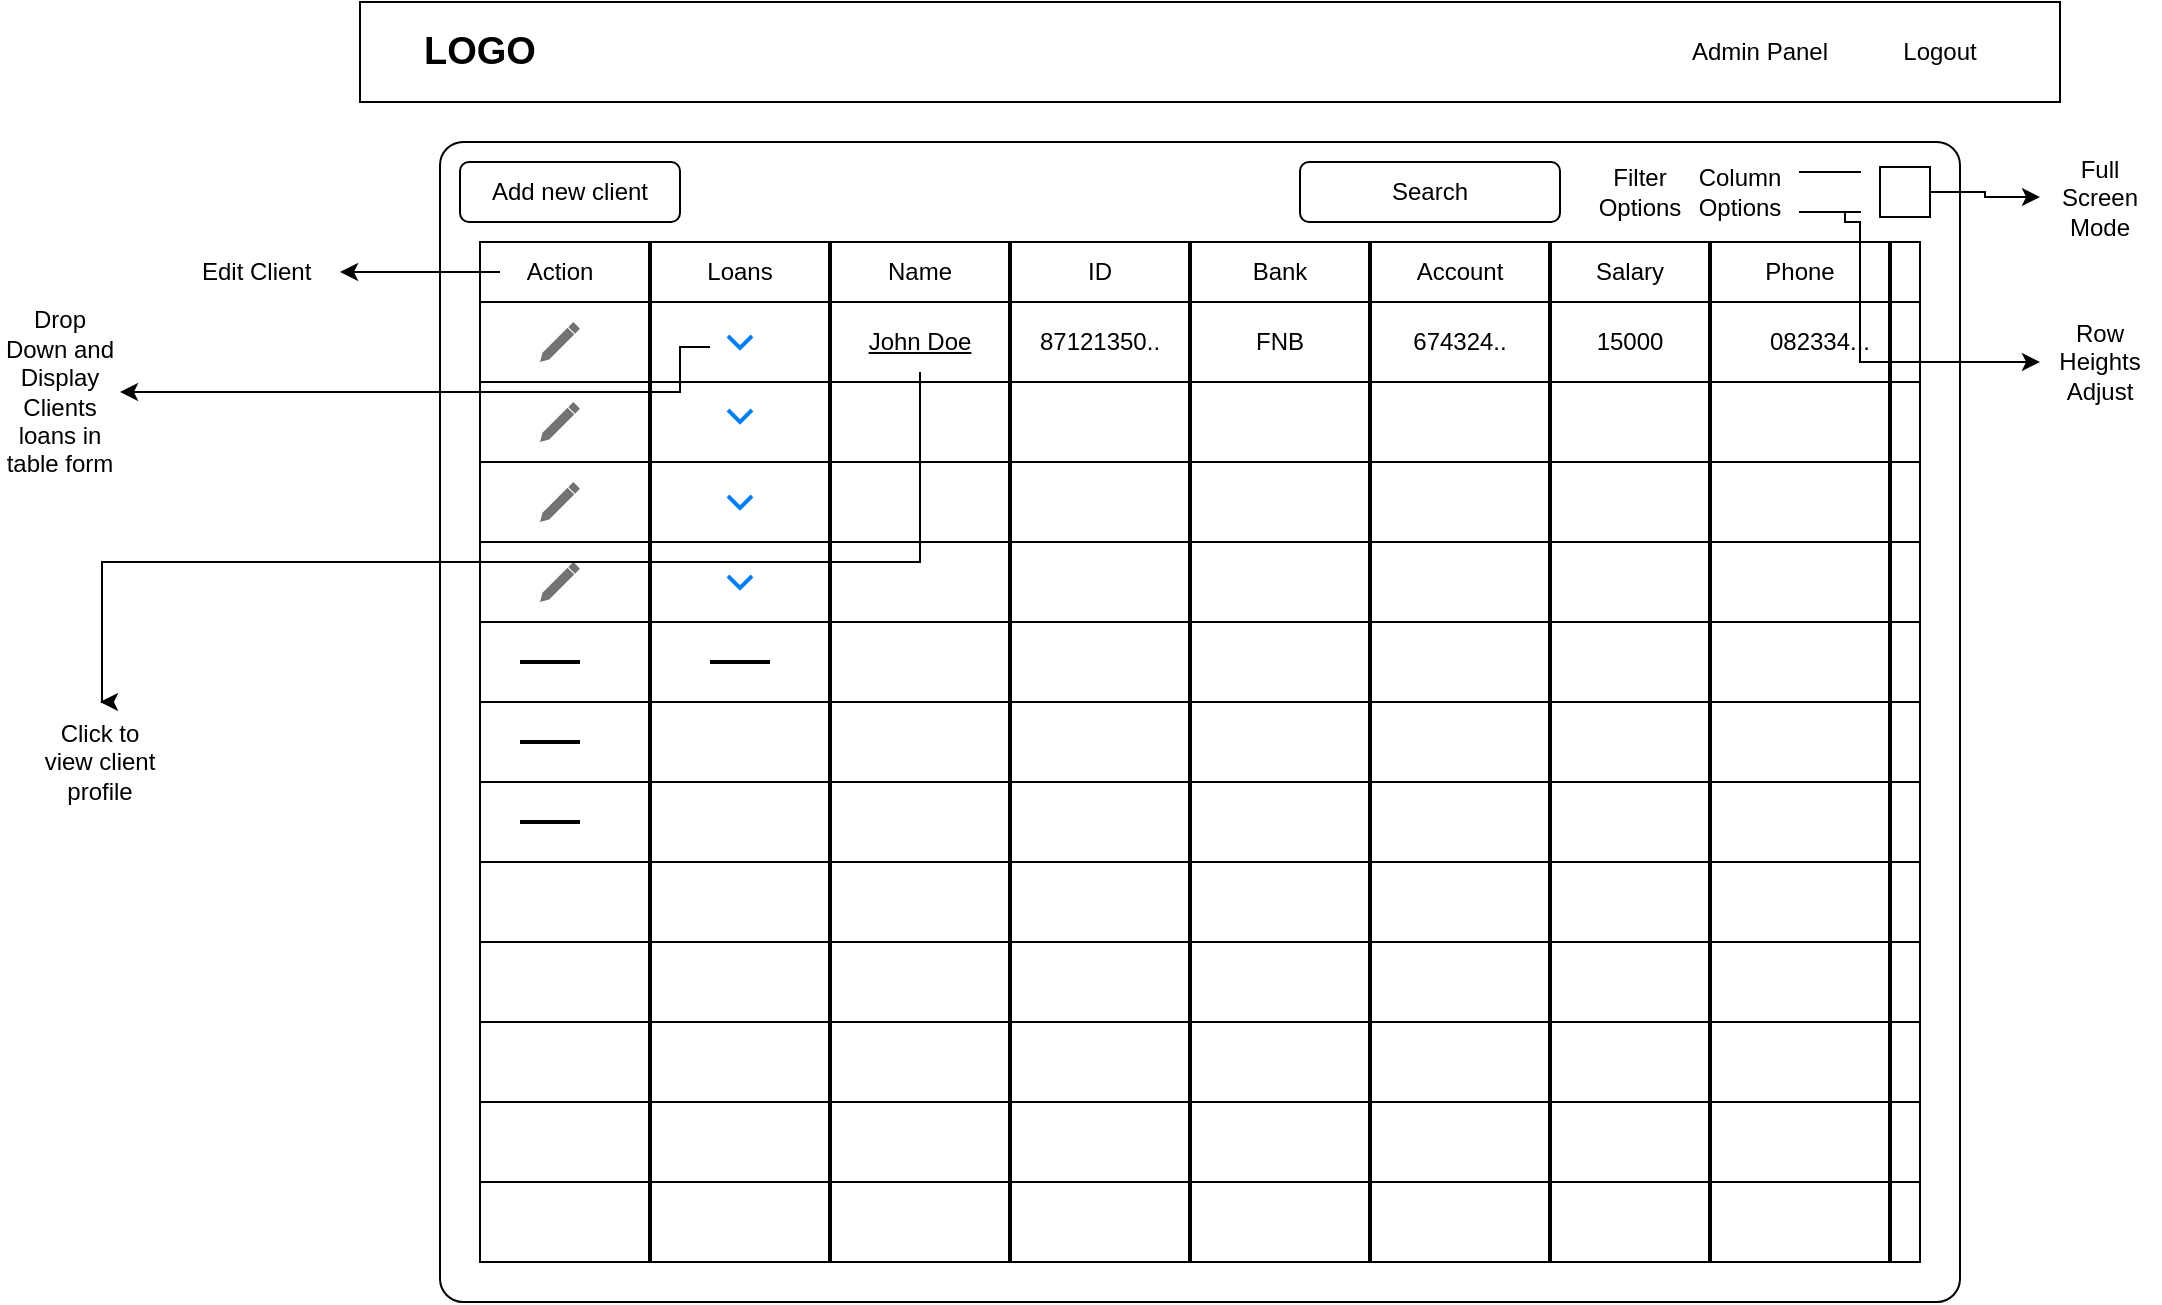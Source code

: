 <mxfile version="21.5.1" type="github">
  <diagram name="Page-1" id="xxpsvAfeQ8Zb7J3Azdwd">
    <mxGraphModel dx="2284" dy="1818" grid="1" gridSize="10" guides="1" tooltips="1" connect="1" arrows="1" fold="1" page="1" pageScale="1" pageWidth="850" pageHeight="1100" math="0" shadow="0">
      <root>
        <mxCell id="0" />
        <mxCell id="1" style="locked=1;" parent="0" />
        <mxCell id="sxlaejcqGE4b1u8Wx4BG-4" value="" style="rounded=0;whiteSpace=wrap;html=1;" vertex="1" parent="1">
          <mxGeometry y="-1070" width="850" height="50" as="geometry" />
        </mxCell>
        <mxCell id="sxlaejcqGE4b1u8Wx4BG-2" value="&lt;font style=&quot;font-size: 19px;&quot;&gt;&lt;b&gt;LOGO&lt;/b&gt;&lt;/font&gt;" style="text;html=1;strokeColor=none;fillColor=none;align=center;verticalAlign=middle;whiteSpace=wrap;rounded=0;" vertex="1" parent="1">
          <mxGeometry x="30" y="-1060" width="60" height="30" as="geometry" />
        </mxCell>
        <mxCell id="sxlaejcqGE4b1u8Wx4BG-5" value="Admin Panel" style="text;html=1;strokeColor=none;fillColor=none;align=center;verticalAlign=middle;whiteSpace=wrap;rounded=0;" vertex="1" parent="1">
          <mxGeometry x="660" y="-1060" width="80" height="30" as="geometry" />
        </mxCell>
        <mxCell id="sxlaejcqGE4b1u8Wx4BG-7" value="Logout" style="text;html=1;strokeColor=none;fillColor=none;align=center;verticalAlign=middle;whiteSpace=wrap;rounded=0;" vertex="1" parent="1">
          <mxGeometry x="760" y="-1060" width="60" height="30" as="geometry" />
        </mxCell>
        <mxCell id="sxlaejcqGE4b1u8Wx4BG-8" value="" style="rounded=1;whiteSpace=wrap;html=1;arcSize=2;" vertex="1" parent="1">
          <mxGeometry x="40" y="-1000" width="760" height="580" as="geometry" />
        </mxCell>
        <mxCell id="sxlaejcqGE4b1u8Wx4BG-9" value="" style="rounded=1;whiteSpace=wrap;html=1;" vertex="1" parent="1">
          <mxGeometry x="50" y="-990" width="110" height="30" as="geometry" />
        </mxCell>
        <mxCell id="sxlaejcqGE4b1u8Wx4BG-10" value="Add new client" style="text;html=1;strokeColor=none;fillColor=none;align=center;verticalAlign=middle;whiteSpace=wrap;rounded=0;" vertex="1" parent="1">
          <mxGeometry x="55" y="-990" width="100" height="30" as="geometry" />
        </mxCell>
        <mxCell id="sxlaejcqGE4b1u8Wx4BG-14" value="" style="rounded=1;whiteSpace=wrap;html=1;" vertex="1" parent="1">
          <mxGeometry x="470" y="-990" width="130" height="30" as="geometry" />
        </mxCell>
        <mxCell id="sxlaejcqGE4b1u8Wx4BG-15" value="Search" style="text;html=1;strokeColor=none;fillColor=none;align=center;verticalAlign=middle;whiteSpace=wrap;rounded=0;" vertex="1" parent="1">
          <mxGeometry x="480" y="-990" width="110" height="30" as="geometry" />
        </mxCell>
        <mxCell id="sxlaejcqGE4b1u8Wx4BG-16" value="Filter Options" style="text;html=1;strokeColor=none;fillColor=none;align=center;verticalAlign=middle;whiteSpace=wrap;rounded=0;" vertex="1" parent="1">
          <mxGeometry x="610" y="-990" width="60" height="30" as="geometry" />
        </mxCell>
        <mxCell id="sxlaejcqGE4b1u8Wx4BG-17" value="Column Options" style="text;html=1;strokeColor=none;fillColor=none;align=center;verticalAlign=middle;whiteSpace=wrap;rounded=0;" vertex="1" parent="1">
          <mxGeometry x="660" y="-990" width="60" height="30" as="geometry" />
        </mxCell>
        <mxCell id="sxlaejcqGE4b1u8Wx4BG-18" value="" style="shape=table;startSize=30;container=1;collapsible=0;childLayout=tableLayout;strokeColor=default;fontSize=16;" vertex="1" parent="1">
          <mxGeometry x="60" y="-950" width="720" height="500" as="geometry" />
        </mxCell>
        <mxCell id="sxlaejcqGE4b1u8Wx4BG-19" value="" style="shape=tableRow;horizontal=0;startSize=0;swimlaneHead=0;swimlaneBody=0;strokeColor=inherit;top=0;left=0;bottom=0;right=0;collapsible=0;dropTarget=0;fillColor=none;points=[[0,0.5],[1,0.5]];portConstraint=eastwest;fontSize=16;" vertex="1" parent="sxlaejcqGE4b1u8Wx4BG-18">
          <mxGeometry y="30" width="720" height="157" as="geometry" />
        </mxCell>
        <mxCell id="sxlaejcqGE4b1u8Wx4BG-20" value="" style="shape=partialRectangle;html=1;whiteSpace=wrap;connectable=0;strokeColor=inherit;overflow=hidden;fillColor=none;top=0;left=0;bottom=0;right=0;pointerEvents=1;fontSize=16;" vertex="1" parent="sxlaejcqGE4b1u8Wx4BG-19">
          <mxGeometry width="240" height="157" as="geometry">
            <mxRectangle width="240" height="157" as="alternateBounds" />
          </mxGeometry>
        </mxCell>
        <mxCell id="sxlaejcqGE4b1u8Wx4BG-21" value="" style="shape=partialRectangle;html=1;whiteSpace=wrap;connectable=0;strokeColor=inherit;overflow=hidden;fillColor=none;top=0;left=0;bottom=0;right=0;pointerEvents=1;fontSize=16;" vertex="1" parent="sxlaejcqGE4b1u8Wx4BG-19">
          <mxGeometry x="240" width="240" height="157" as="geometry">
            <mxRectangle width="240" height="157" as="alternateBounds" />
          </mxGeometry>
        </mxCell>
        <mxCell id="sxlaejcqGE4b1u8Wx4BG-22" value="" style="shape=partialRectangle;html=1;whiteSpace=wrap;connectable=0;strokeColor=inherit;overflow=hidden;fillColor=none;top=0;left=0;bottom=0;right=0;pointerEvents=1;fontSize=16;" vertex="1" parent="sxlaejcqGE4b1u8Wx4BG-19">
          <mxGeometry x="480" width="240" height="157" as="geometry">
            <mxRectangle width="240" height="157" as="alternateBounds" />
          </mxGeometry>
        </mxCell>
        <mxCell id="sxlaejcqGE4b1u8Wx4BG-23" value="" style="shape=tableRow;horizontal=0;startSize=0;swimlaneHead=0;swimlaneBody=0;strokeColor=inherit;top=0;left=0;bottom=0;right=0;collapsible=0;dropTarget=0;fillColor=none;points=[[0,0.5],[1,0.5]];portConstraint=eastwest;fontSize=16;" vertex="1" parent="sxlaejcqGE4b1u8Wx4BG-18">
          <mxGeometry y="187" width="720" height="156" as="geometry" />
        </mxCell>
        <mxCell id="sxlaejcqGE4b1u8Wx4BG-24" value="" style="shape=partialRectangle;html=1;whiteSpace=wrap;connectable=0;strokeColor=inherit;overflow=hidden;fillColor=none;top=0;left=0;bottom=0;right=0;pointerEvents=1;fontSize=16;" vertex="1" parent="sxlaejcqGE4b1u8Wx4BG-23">
          <mxGeometry width="240" height="156" as="geometry">
            <mxRectangle width="240" height="156" as="alternateBounds" />
          </mxGeometry>
        </mxCell>
        <mxCell id="sxlaejcqGE4b1u8Wx4BG-25" value="" style="shape=partialRectangle;html=1;whiteSpace=wrap;connectable=0;strokeColor=inherit;overflow=hidden;fillColor=none;top=0;left=0;bottom=0;right=0;pointerEvents=1;fontSize=16;" vertex="1" parent="sxlaejcqGE4b1u8Wx4BG-23">
          <mxGeometry x="240" width="240" height="156" as="geometry">
            <mxRectangle width="240" height="156" as="alternateBounds" />
          </mxGeometry>
        </mxCell>
        <mxCell id="sxlaejcqGE4b1u8Wx4BG-26" value="" style="shape=partialRectangle;html=1;whiteSpace=wrap;connectable=0;strokeColor=inherit;overflow=hidden;fillColor=none;top=0;left=0;bottom=0;right=0;pointerEvents=1;fontSize=16;" vertex="1" parent="sxlaejcqGE4b1u8Wx4BG-23">
          <mxGeometry x="480" width="240" height="156" as="geometry">
            <mxRectangle width="240" height="156" as="alternateBounds" />
          </mxGeometry>
        </mxCell>
        <mxCell id="sxlaejcqGE4b1u8Wx4BG-27" value="" style="shape=tableRow;horizontal=0;startSize=0;swimlaneHead=0;swimlaneBody=0;strokeColor=inherit;top=0;left=0;bottom=0;right=0;collapsible=0;dropTarget=0;fillColor=none;points=[[0,0.5],[1,0.5]];portConstraint=eastwest;fontSize=16;" vertex="1" parent="sxlaejcqGE4b1u8Wx4BG-18">
          <mxGeometry y="343" width="720" height="157" as="geometry" />
        </mxCell>
        <mxCell id="sxlaejcqGE4b1u8Wx4BG-28" value="" style="shape=partialRectangle;html=1;whiteSpace=wrap;connectable=0;strokeColor=inherit;overflow=hidden;fillColor=none;top=0;left=0;bottom=0;right=0;pointerEvents=1;fontSize=16;" vertex="1" parent="sxlaejcqGE4b1u8Wx4BG-27">
          <mxGeometry width="240" height="157" as="geometry">
            <mxRectangle width="240" height="157" as="alternateBounds" />
          </mxGeometry>
        </mxCell>
        <mxCell id="sxlaejcqGE4b1u8Wx4BG-29" value="" style="shape=partialRectangle;html=1;whiteSpace=wrap;connectable=0;strokeColor=inherit;overflow=hidden;fillColor=none;top=0;left=0;bottom=0;right=0;pointerEvents=1;fontSize=16;" vertex="1" parent="sxlaejcqGE4b1u8Wx4BG-27">
          <mxGeometry x="240" width="240" height="157" as="geometry">
            <mxRectangle width="240" height="157" as="alternateBounds" />
          </mxGeometry>
        </mxCell>
        <mxCell id="sxlaejcqGE4b1u8Wx4BG-30" value="" style="shape=partialRectangle;html=1;whiteSpace=wrap;connectable=0;strokeColor=inherit;overflow=hidden;fillColor=none;top=0;left=0;bottom=0;right=0;pointerEvents=1;fontSize=16;" vertex="1" parent="sxlaejcqGE4b1u8Wx4BG-27">
          <mxGeometry x="480" width="240" height="157" as="geometry">
            <mxRectangle width="240" height="157" as="alternateBounds" />
          </mxGeometry>
        </mxCell>
        <mxCell id="sxlaejcqGE4b1u8Wx4BG-31" value="" style="rounded=0;whiteSpace=wrap;html=1;" vertex="1" parent="1">
          <mxGeometry x="60" y="-920" width="720" height="40" as="geometry" />
        </mxCell>
        <mxCell id="sxlaejcqGE4b1u8Wx4BG-32" value="" style="rounded=0;whiteSpace=wrap;html=1;" vertex="1" parent="1">
          <mxGeometry x="60" y="-880" width="720" height="40" as="geometry" />
        </mxCell>
        <mxCell id="sxlaejcqGE4b1u8Wx4BG-33" value="" style="rounded=0;whiteSpace=wrap;html=1;" vertex="1" parent="1">
          <mxGeometry x="60" y="-840" width="720" height="40" as="geometry" />
        </mxCell>
        <mxCell id="sxlaejcqGE4b1u8Wx4BG-34" value="" style="rounded=0;whiteSpace=wrap;html=1;" vertex="1" parent="1">
          <mxGeometry x="60" y="-800" width="720" height="40" as="geometry" />
        </mxCell>
        <mxCell id="sxlaejcqGE4b1u8Wx4BG-35" value="" style="rounded=0;whiteSpace=wrap;html=1;" vertex="1" parent="1">
          <mxGeometry x="60" y="-760" width="720" height="40" as="geometry" />
        </mxCell>
        <mxCell id="sxlaejcqGE4b1u8Wx4BG-36" value="" style="rounded=0;whiteSpace=wrap;html=1;" vertex="1" parent="1">
          <mxGeometry x="60" y="-720" width="720" height="40" as="geometry" />
        </mxCell>
        <mxCell id="sxlaejcqGE4b1u8Wx4BG-37" value="" style="rounded=0;whiteSpace=wrap;html=1;" vertex="1" parent="1">
          <mxGeometry x="60" y="-680" width="720" height="40" as="geometry" />
        </mxCell>
        <mxCell id="sxlaejcqGE4b1u8Wx4BG-38" value="" style="rounded=0;whiteSpace=wrap;html=1;" vertex="1" parent="1">
          <mxGeometry x="60" y="-640" width="720" height="40" as="geometry" />
        </mxCell>
        <mxCell id="sxlaejcqGE4b1u8Wx4BG-39" value="" style="rounded=0;whiteSpace=wrap;html=1;" vertex="1" parent="1">
          <mxGeometry x="60" y="-600" width="720" height="40" as="geometry" />
        </mxCell>
        <mxCell id="sxlaejcqGE4b1u8Wx4BG-40" value="" style="rounded=0;whiteSpace=wrap;html=1;" vertex="1" parent="1">
          <mxGeometry x="60" y="-560" width="720" height="40" as="geometry" />
        </mxCell>
        <mxCell id="sxlaejcqGE4b1u8Wx4BG-41" value="" style="rounded=0;whiteSpace=wrap;html=1;" vertex="1" parent="1">
          <mxGeometry x="60" y="-520" width="720" height="40" as="geometry" />
        </mxCell>
        <mxCell id="sxlaejcqGE4b1u8Wx4BG-42" value="" style="rounded=0;whiteSpace=wrap;html=1;" vertex="1" parent="1">
          <mxGeometry x="60" y="-480" width="720" height="40" as="geometry" />
        </mxCell>
        <mxCell id="sxlaejcqGE4b1u8Wx4BG-50" value="" style="line;strokeWidth=2;direction=south;html=1;" vertex="1" parent="1">
          <mxGeometry x="140" y="-950" width="10" height="510" as="geometry" />
        </mxCell>
        <mxCell id="sxlaejcqGE4b1u8Wx4BG-51" value="" style="line;strokeWidth=2;direction=south;html=1;" vertex="1" parent="1">
          <mxGeometry x="230" y="-950" width="10" height="510" as="geometry" />
        </mxCell>
        <mxCell id="sxlaejcqGE4b1u8Wx4BG-52" value="" style="line;strokeWidth=2;direction=south;html=1;" vertex="1" parent="1">
          <mxGeometry x="320" y="-950" width="10" height="510" as="geometry" />
        </mxCell>
        <mxCell id="sxlaejcqGE4b1u8Wx4BG-53" value="" style="line;strokeWidth=2;direction=south;html=1;" vertex="1" parent="1">
          <mxGeometry x="410" y="-950" width="10" height="510" as="geometry" />
        </mxCell>
        <mxCell id="sxlaejcqGE4b1u8Wx4BG-54" value="" style="line;strokeWidth=2;direction=south;html=1;" vertex="1" parent="1">
          <mxGeometry x="500" y="-950" width="10" height="510" as="geometry" />
        </mxCell>
        <mxCell id="sxlaejcqGE4b1u8Wx4BG-55" value="" style="line;strokeWidth=2;direction=south;html=1;" vertex="1" parent="1">
          <mxGeometry x="590" y="-950" width="10" height="510" as="geometry" />
        </mxCell>
        <mxCell id="sxlaejcqGE4b1u8Wx4BG-56" value="" style="line;strokeWidth=2;direction=south;html=1;" vertex="1" parent="1">
          <mxGeometry x="670" y="-950" width="10" height="510" as="geometry" />
        </mxCell>
        <mxCell id="sxlaejcqGE4b1u8Wx4BG-82" style="edgeStyle=orthogonalEdgeStyle;rounded=0;orthogonalLoop=1;jettySize=auto;html=1;exitX=0;exitY=0.5;exitDx=0;exitDy=0;" edge="1" parent="1" source="sxlaejcqGE4b1u8Wx4BG-57" target="sxlaejcqGE4b1u8Wx4BG-83">
          <mxGeometry relative="1" as="geometry">
            <mxPoint x="-20" y="-910" as="targetPoint" />
          </mxGeometry>
        </mxCell>
        <mxCell id="sxlaejcqGE4b1u8Wx4BG-57" value="Action" style="text;html=1;strokeColor=none;fillColor=none;align=center;verticalAlign=middle;whiteSpace=wrap;rounded=0;" vertex="1" parent="1">
          <mxGeometry x="70" y="-950" width="60" height="30" as="geometry" />
        </mxCell>
        <mxCell id="sxlaejcqGE4b1u8Wx4BG-58" value="Loans" style="text;html=1;strokeColor=none;fillColor=none;align=center;verticalAlign=middle;whiteSpace=wrap;rounded=0;" vertex="1" parent="1">
          <mxGeometry x="160" y="-950" width="60" height="30" as="geometry" />
        </mxCell>
        <mxCell id="sxlaejcqGE4b1u8Wx4BG-59" value="Name" style="text;html=1;strokeColor=none;fillColor=none;align=center;verticalAlign=middle;whiteSpace=wrap;rounded=0;" vertex="1" parent="1">
          <mxGeometry x="250" y="-950" width="60" height="30" as="geometry" />
        </mxCell>
        <mxCell id="sxlaejcqGE4b1u8Wx4BG-60" value="ID" style="text;html=1;strokeColor=none;fillColor=none;align=center;verticalAlign=middle;whiteSpace=wrap;rounded=0;" vertex="1" parent="1">
          <mxGeometry x="340" y="-950" width="60" height="30" as="geometry" />
        </mxCell>
        <mxCell id="sxlaejcqGE4b1u8Wx4BG-61" value="Bank" style="text;html=1;strokeColor=none;fillColor=none;align=center;verticalAlign=middle;whiteSpace=wrap;rounded=0;" vertex="1" parent="1">
          <mxGeometry x="430" y="-950" width="60" height="30" as="geometry" />
        </mxCell>
        <mxCell id="sxlaejcqGE4b1u8Wx4BG-62" value="Account" style="text;html=1;strokeColor=none;fillColor=none;align=center;verticalAlign=middle;whiteSpace=wrap;rounded=0;" vertex="1" parent="1">
          <mxGeometry x="520" y="-950" width="60" height="30" as="geometry" />
        </mxCell>
        <mxCell id="sxlaejcqGE4b1u8Wx4BG-63" value="Salary" style="text;html=1;strokeColor=none;fillColor=none;align=center;verticalAlign=middle;whiteSpace=wrap;rounded=0;" vertex="1" parent="1">
          <mxGeometry x="600" y="-950" width="70" height="30" as="geometry" />
        </mxCell>
        <mxCell id="sxlaejcqGE4b1u8Wx4BG-64" value="Phone" style="text;html=1;strokeColor=none;fillColor=none;align=center;verticalAlign=middle;whiteSpace=wrap;rounded=0;" vertex="1" parent="1">
          <mxGeometry x="690" y="-950" width="60" height="30" as="geometry" />
        </mxCell>
        <mxCell id="sxlaejcqGE4b1u8Wx4BG-65" value="" style="line;strokeWidth=2;direction=south;html=1;" vertex="1" parent="1">
          <mxGeometry x="760" y="-950" width="10" height="510" as="geometry" />
        </mxCell>
        <mxCell id="sxlaejcqGE4b1u8Wx4BG-72" value="" style="line;strokeWidth=2;html=1;" vertex="1" parent="1">
          <mxGeometry x="80" y="-745" width="30" height="10" as="geometry" />
        </mxCell>
        <mxCell id="sxlaejcqGE4b1u8Wx4BG-73" value="" style="line;strokeWidth=2;html=1;" vertex="1" parent="1">
          <mxGeometry x="80" y="-705" width="30" height="10" as="geometry" />
        </mxCell>
        <mxCell id="sxlaejcqGE4b1u8Wx4BG-74" value="" style="line;strokeWidth=2;html=1;" vertex="1" parent="1">
          <mxGeometry x="80" y="-665" width="30" height="10" as="geometry" />
        </mxCell>
        <mxCell id="sxlaejcqGE4b1u8Wx4BG-76" style="edgeStyle=orthogonalEdgeStyle;rounded=0;orthogonalLoop=1;jettySize=auto;html=1;exitX=1;exitY=0.5;exitDx=0;exitDy=0;" edge="1" parent="1" source="sxlaejcqGE4b1u8Wx4BG-75" target="sxlaejcqGE4b1u8Wx4BG-77">
          <mxGeometry relative="1" as="geometry">
            <mxPoint x="810" y="-975" as="targetPoint" />
          </mxGeometry>
        </mxCell>
        <mxCell id="sxlaejcqGE4b1u8Wx4BG-75" value="" style="whiteSpace=wrap;html=1;aspect=fixed;" vertex="1" parent="1">
          <mxGeometry x="760" y="-987.5" width="25" height="25" as="geometry" />
        </mxCell>
        <mxCell id="sxlaejcqGE4b1u8Wx4BG-77" value="Full Screen Mode" style="text;html=1;strokeColor=none;fillColor=none;align=center;verticalAlign=middle;whiteSpace=wrap;rounded=0;" vertex="1" parent="1">
          <mxGeometry x="840" y="-987.5" width="60" height="30" as="geometry" />
        </mxCell>
        <mxCell id="sxlaejcqGE4b1u8Wx4BG-80" style="edgeStyle=orthogonalEdgeStyle;rounded=0;orthogonalLoop=1;jettySize=auto;html=1;exitX=0.75;exitY=1;exitDx=0;exitDy=0;" edge="1" parent="1" source="sxlaejcqGE4b1u8Wx4BG-78" target="sxlaejcqGE4b1u8Wx4BG-81">
          <mxGeometry relative="1" as="geometry">
            <mxPoint x="840" y="-910" as="targetPoint" />
            <Array as="points">
              <mxPoint x="743" y="-960" />
              <mxPoint x="750" y="-960" />
              <mxPoint x="750" y="-890" />
            </Array>
          </mxGeometry>
        </mxCell>
        <mxCell id="sxlaejcqGE4b1u8Wx4BG-78" value="" style="shape=partialRectangle;whiteSpace=wrap;html=1;left=0;right=0;fillColor=none;" vertex="1" parent="1">
          <mxGeometry x="720" y="-985" width="30" height="20" as="geometry" />
        </mxCell>
        <mxCell id="sxlaejcqGE4b1u8Wx4BG-81" value="Row Heights Adjust" style="text;html=1;strokeColor=none;fillColor=none;align=center;verticalAlign=middle;whiteSpace=wrap;rounded=0;" vertex="1" parent="1">
          <mxGeometry x="840" y="-905" width="60" height="30" as="geometry" />
        </mxCell>
        <mxCell id="sxlaejcqGE4b1u8Wx4BG-83" value="Edit Client&amp;nbsp;" style="text;html=1;strokeColor=none;fillColor=none;align=center;verticalAlign=middle;whiteSpace=wrap;rounded=0;" vertex="1" parent="1">
          <mxGeometry x="-90" y="-950" width="80" height="30" as="geometry" />
        </mxCell>
        <mxCell id="sxlaejcqGE4b1u8Wx4BG-89" style="edgeStyle=orthogonalEdgeStyle;rounded=0;orthogonalLoop=1;jettySize=auto;html=1;exitX=0;exitY=0.5;exitDx=0;exitDy=0;exitPerimeter=0;" edge="1" parent="1" target="sxlaejcqGE4b1u8Wx4BG-90">
          <mxGeometry relative="1" as="geometry">
            <mxPoint x="-60" y="-830" as="targetPoint" />
            <mxPoint x="175" y="-897.5" as="sourcePoint" />
            <Array as="points">
              <mxPoint x="160" y="-897" />
              <mxPoint x="160" y="-875" />
            </Array>
          </mxGeometry>
        </mxCell>
        <mxCell id="sxlaejcqGE4b1u8Wx4BG-88" value="" style="line;strokeWidth=2;html=1;" vertex="1" parent="1">
          <mxGeometry x="175" y="-745" width="30" height="10" as="geometry" />
        </mxCell>
        <mxCell id="sxlaejcqGE4b1u8Wx4BG-90" value="Drop Down and Display Clients loans in table form" style="text;html=1;strokeColor=none;fillColor=none;align=center;verticalAlign=middle;whiteSpace=wrap;rounded=0;" vertex="1" parent="1">
          <mxGeometry x="-180" y="-890" width="60" height="30" as="geometry" />
        </mxCell>
        <mxCell id="sxlaejcqGE4b1u8Wx4BG-92" value="" style="html=1;dashed=0;aspect=fixed;verticalLabelPosition=bottom;verticalAlign=top;align=center;shape=mxgraph.gmdl.edit;strokeColor=none;fillColor=#737373;shadow=0;sketch=0;" vertex="1" parent="1">
          <mxGeometry x="90" y="-910" width="20" height="20" as="geometry" />
        </mxCell>
        <mxCell id="sxlaejcqGE4b1u8Wx4BG-93" value="" style="html=1;dashed=0;aspect=fixed;verticalLabelPosition=bottom;verticalAlign=top;align=center;shape=mxgraph.gmdl.edit;strokeColor=none;fillColor=#737373;shadow=0;sketch=0;" vertex="1" parent="1">
          <mxGeometry x="90" y="-870" width="20" height="20" as="geometry" />
        </mxCell>
        <mxCell id="sxlaejcqGE4b1u8Wx4BG-94" value="" style="html=1;dashed=0;aspect=fixed;verticalLabelPosition=bottom;verticalAlign=top;align=center;shape=mxgraph.gmdl.edit;strokeColor=none;fillColor=#737373;shadow=0;sketch=0;" vertex="1" parent="1">
          <mxGeometry x="90" y="-830" width="20" height="20" as="geometry" />
        </mxCell>
        <mxCell id="sxlaejcqGE4b1u8Wx4BG-95" value="" style="html=1;dashed=0;aspect=fixed;verticalLabelPosition=bottom;verticalAlign=top;align=center;shape=mxgraph.gmdl.edit;strokeColor=none;fillColor=#737373;shadow=0;sketch=0;" vertex="1" parent="1">
          <mxGeometry x="90" y="-790" width="20" height="20" as="geometry" />
        </mxCell>
        <mxCell id="sxlaejcqGE4b1u8Wx4BG-97" value="" style="html=1;verticalLabelPosition=bottom;labelBackgroundColor=#ffffff;verticalAlign=top;shadow=0;dashed=0;strokeWidth=2;shape=mxgraph.ios7.misc.down;strokeColor=#0080f0;" vertex="1" parent="1">
          <mxGeometry x="184" y="-903" width="12" height="6" as="geometry" />
        </mxCell>
        <mxCell id="sxlaejcqGE4b1u8Wx4BG-99" value="" style="html=1;verticalLabelPosition=bottom;labelBackgroundColor=#ffffff;verticalAlign=top;shadow=0;dashed=0;strokeWidth=2;shape=mxgraph.ios7.misc.down;strokeColor=#0080f0;" vertex="1" parent="1">
          <mxGeometry x="184" y="-866" width="12" height="6" as="geometry" />
        </mxCell>
        <mxCell id="sxlaejcqGE4b1u8Wx4BG-100" value="" style="html=1;verticalLabelPosition=bottom;labelBackgroundColor=#ffffff;verticalAlign=top;shadow=0;dashed=0;strokeWidth=2;shape=mxgraph.ios7.misc.down;strokeColor=#0080f0;" vertex="1" parent="1">
          <mxGeometry x="184" y="-823" width="12" height="6" as="geometry" />
        </mxCell>
        <mxCell id="sxlaejcqGE4b1u8Wx4BG-101" value="" style="html=1;verticalLabelPosition=bottom;labelBackgroundColor=#ffffff;verticalAlign=top;shadow=0;dashed=0;strokeWidth=2;shape=mxgraph.ios7.misc.down;strokeColor=#0080f0;" vertex="1" parent="1">
          <mxGeometry x="184" y="-783" width="12" height="6" as="geometry" />
        </mxCell>
        <mxCell id="sxlaejcqGE4b1u8Wx4BG-110" style="edgeStyle=orthogonalEdgeStyle;rounded=0;orthogonalLoop=1;jettySize=auto;html=1;exitX=0.5;exitY=1;exitDx=0;exitDy=0;" edge="1" parent="1" source="sxlaejcqGE4b1u8Wx4BG-102">
          <mxGeometry relative="1" as="geometry">
            <mxPoint x="-130" y="-720" as="targetPoint" />
            <Array as="points">
              <mxPoint x="280" y="-790" />
              <mxPoint x="-129" y="-790" />
            </Array>
          </mxGeometry>
        </mxCell>
        <mxCell id="sxlaejcqGE4b1u8Wx4BG-102" value="John Doe" style="text;html=1;strokeColor=none;fillColor=none;align=center;verticalAlign=middle;whiteSpace=wrap;rounded=0;strokeWidth=8;fontStyle=4" vertex="1" parent="1">
          <mxGeometry x="250" y="-915" width="60" height="30" as="geometry" />
        </mxCell>
        <mxCell id="sxlaejcqGE4b1u8Wx4BG-103" value="87121350.." style="text;html=1;strokeColor=none;fillColor=none;align=center;verticalAlign=middle;whiteSpace=wrap;rounded=0;" vertex="1" parent="1">
          <mxGeometry x="340" y="-915" width="60" height="30" as="geometry" />
        </mxCell>
        <mxCell id="sxlaejcqGE4b1u8Wx4BG-104" value="FNB" style="text;html=1;strokeColor=none;fillColor=none;align=center;verticalAlign=middle;whiteSpace=wrap;rounded=0;" vertex="1" parent="1">
          <mxGeometry x="430" y="-915" width="60" height="30" as="geometry" />
        </mxCell>
        <mxCell id="sxlaejcqGE4b1u8Wx4BG-105" value="674324.." style="text;html=1;strokeColor=none;fillColor=none;align=center;verticalAlign=middle;whiteSpace=wrap;rounded=0;" vertex="1" parent="1">
          <mxGeometry x="520" y="-915" width="60" height="30" as="geometry" />
        </mxCell>
        <mxCell id="sxlaejcqGE4b1u8Wx4BG-106" value="15000" style="text;html=1;strokeColor=none;fillColor=none;align=center;verticalAlign=middle;whiteSpace=wrap;rounded=0;" vertex="1" parent="1">
          <mxGeometry x="605" y="-915" width="60" height="30" as="geometry" />
        </mxCell>
        <mxCell id="sxlaejcqGE4b1u8Wx4BG-107" value="082334..." style="text;html=1;strokeColor=none;fillColor=none;align=center;verticalAlign=middle;whiteSpace=wrap;rounded=0;" vertex="1" parent="1">
          <mxGeometry x="700" y="-915" width="60" height="30" as="geometry" />
        </mxCell>
        <mxCell id="sxlaejcqGE4b1u8Wx4BG-111" value="Click to view client profile" style="text;html=1;strokeColor=none;fillColor=none;align=center;verticalAlign=middle;whiteSpace=wrap;rounded=0;" vertex="1" parent="1">
          <mxGeometry x="-160" y="-705" width="60" height="30" as="geometry" />
        </mxCell>
      </root>
    </mxGraphModel>
  </diagram>
</mxfile>
